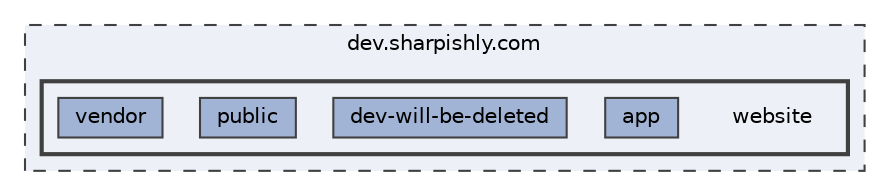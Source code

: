 digraph "dev.sharpishly.com/website"
{
 // LATEX_PDF_SIZE
  bgcolor="transparent";
  edge [fontname=Helvetica,fontsize=10,labelfontname=Helvetica,labelfontsize=10];
  node [fontname=Helvetica,fontsize=10,shape=box,height=0.2,width=0.4];
  compound=true
  subgraph clusterdir_14109e7c60e9c1eed8c6a6caabfd10ad {
    graph [ bgcolor="#edf0f7", pencolor="grey25", label="dev.sharpishly.com", fontname=Helvetica,fontsize=10 style="filled,dashed", URL="dir_14109e7c60e9c1eed8c6a6caabfd10ad.html",tooltip=""]
  subgraph clusterdir_ff6f6bce3f2bcf9a6c79877f9e9672f6 {
    graph [ bgcolor="#edf0f7", pencolor="grey25", label="", fontname=Helvetica,fontsize=10 style="filled,bold", URL="dir_ff6f6bce3f2bcf9a6c79877f9e9672f6.html",tooltip=""]
    dir_ff6f6bce3f2bcf9a6c79877f9e9672f6 [shape=plaintext, label="website"];
  dir_b1895526a65300df26f9bd846b4bb0e2 [label="app", fillcolor="#a2b4d6", color="grey25", style="filled", URL="dir_b1895526a65300df26f9bd846b4bb0e2.html",tooltip=""];
  dir_d325ad82c330f7ac7e9578018088269b [label="dev-will-be-deleted", fillcolor="#a2b4d6", color="grey25", style="filled", URL="dir_d325ad82c330f7ac7e9578018088269b.html",tooltip=""];
  dir_ca460c96f17e4e66a53dc76f0a0a59e2 [label="public", fillcolor="#a2b4d6", color="grey25", style="filled", URL="dir_ca460c96f17e4e66a53dc76f0a0a59e2.html",tooltip=""];
  dir_6031a4b2d1cb1e9d66cf451e65c1ec22 [label="vendor", fillcolor="#a2b4d6", color="grey25", style="filled", URL="dir_6031a4b2d1cb1e9d66cf451e65c1ec22.html",tooltip=""];
  }
  }
}
